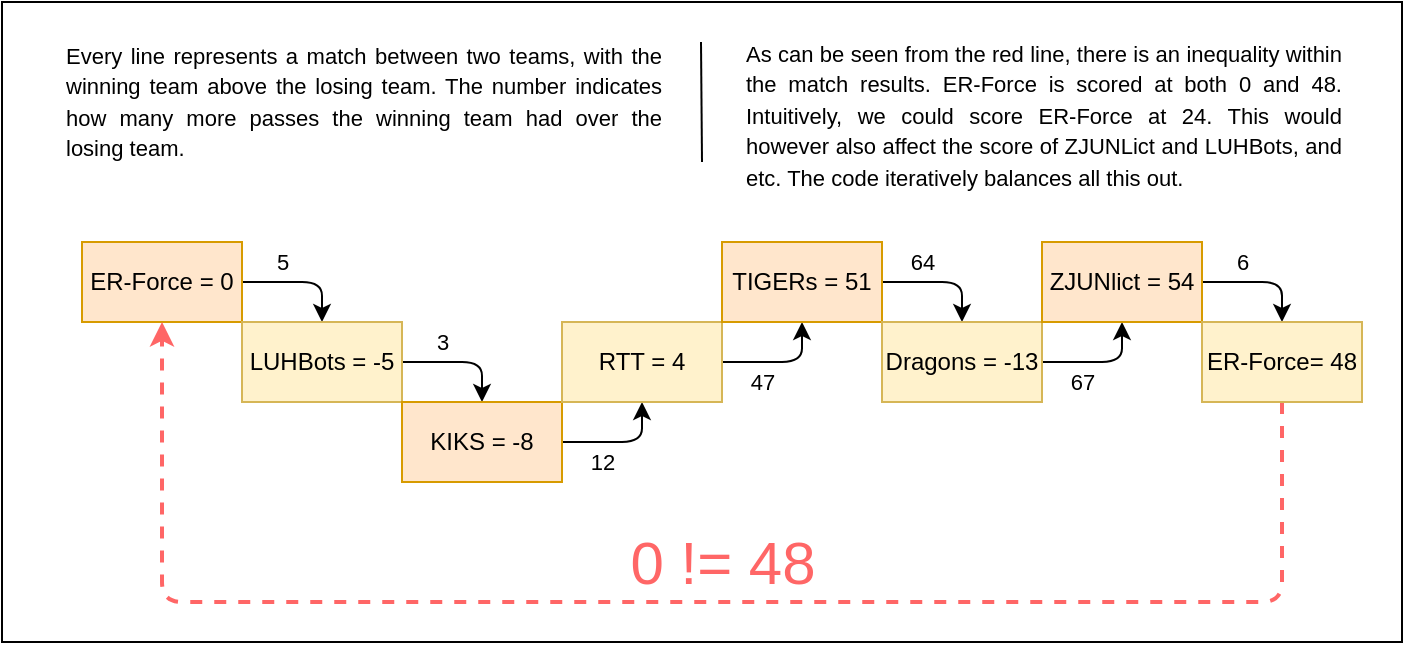 <mxfile>
    <diagram id="n3ivC1zX6Ycf6Me1RKbi" name="Page-1">
        <mxGraphModel dx="1119" dy="826" grid="1" gridSize="10" guides="1" tooltips="1" connect="1" arrows="1" fold="1" page="1" pageScale="1" pageWidth="827" pageHeight="1169" math="0" shadow="0">
            <root>
                <mxCell id="0"/>
                <mxCell id="1" parent="0"/>
                <mxCell id="42" value="" style="rounded=0;whiteSpace=wrap;html=1;fontSize=30;fontColor=#FF6666;" parent="1" vertex="1">
                    <mxGeometry width="700" height="320" as="geometry"/>
                </mxCell>
                <mxCell id="29" value="5" style="html=1;exitX=1;exitY=0.5;exitDx=0;exitDy=0;entryX=0.5;entryY=0;entryDx=0;entryDy=0;elbow=vertical;" parent="1" source="18" target="19" edge="1">
                    <mxGeometry x="-0.333" y="10" relative="1" as="geometry">
                        <Array as="points">
                            <mxPoint x="160" y="140"/>
                        </Array>
                        <mxPoint as="offset"/>
                    </mxGeometry>
                </mxCell>
                <mxCell id="18" value="ER-Force = 0" style="text;html=1;align=center;verticalAlign=middle;whiteSpace=wrap;rounded=0;fillColor=#ffe6cc;strokeColor=#d79b00;" parent="1" vertex="1">
                    <mxGeometry x="40" y="120" width="80" height="40" as="geometry"/>
                </mxCell>
                <mxCell id="30" value="3" style="edgeStyle=none;html=1;exitX=1;exitY=0.5;exitDx=0;exitDy=0;entryX=0.5;entryY=0;entryDx=0;entryDy=0;elbow=vertical;" parent="1" source="19" target="20" edge="1">
                    <mxGeometry x="-0.333" y="10" relative="1" as="geometry">
                        <Array as="points">
                            <mxPoint x="240" y="180"/>
                        </Array>
                        <mxPoint as="offset"/>
                    </mxGeometry>
                </mxCell>
                <mxCell id="19" value="LUHBots = -5" style="text;html=1;strokeColor=#d6b656;fillColor=#fff2cc;align=center;verticalAlign=middle;whiteSpace=wrap;rounded=0;" parent="1" vertex="1">
                    <mxGeometry x="120" y="160" width="80" height="40" as="geometry"/>
                </mxCell>
                <mxCell id="32" value="12" style="edgeStyle=none;html=1;exitX=1;exitY=0.5;exitDx=0;exitDy=0;entryX=0.5;entryY=1;entryDx=0;entryDy=0;elbow=vertical;" parent="1" source="20" target="31" edge="1">
                    <mxGeometry x="-0.333" y="-10" relative="1" as="geometry">
                        <Array as="points">
                            <mxPoint x="320" y="220"/>
                        </Array>
                        <mxPoint as="offset"/>
                    </mxGeometry>
                </mxCell>
                <mxCell id="20" value="KIKS = -8" style="text;html=1;strokeColor=#d79b00;fillColor=#ffe6cc;align=center;verticalAlign=middle;whiteSpace=wrap;rounded=0;" parent="1" vertex="1">
                    <mxGeometry x="200" y="200" width="80" height="40" as="geometry"/>
                </mxCell>
                <mxCell id="34" value="47" style="edgeStyle=none;html=1;exitX=1;exitY=0.5;exitDx=0;exitDy=0;entryX=0.5;entryY=1;entryDx=0;entryDy=0;elbow=vertical;" parent="1" source="31" target="33" edge="1">
                    <mxGeometry x="-0.333" y="-10" relative="1" as="geometry">
                        <Array as="points">
                            <mxPoint x="400" y="180"/>
                        </Array>
                        <mxPoint as="offset"/>
                    </mxGeometry>
                </mxCell>
                <mxCell id="31" value="RTT = 4" style="text;html=1;strokeColor=#d6b656;fillColor=#fff2cc;align=center;verticalAlign=middle;whiteSpace=wrap;rounded=0;" parent="1" vertex="1">
                    <mxGeometry x="280" y="160" width="80" height="40" as="geometry"/>
                </mxCell>
                <mxCell id="36" value="64" style="edgeStyle=none;html=1;exitX=1;exitY=0.5;exitDx=0;exitDy=0;entryX=0.5;entryY=0;entryDx=0;entryDy=0;elbow=vertical;" parent="1" source="33" target="35" edge="1">
                    <mxGeometry x="-0.333" y="10" relative="1" as="geometry">
                        <Array as="points">
                            <mxPoint x="480" y="140"/>
                        </Array>
                        <mxPoint as="offset"/>
                    </mxGeometry>
                </mxCell>
                <mxCell id="33" value="TIGERs = 51" style="text;html=1;strokeColor=#d79b00;fillColor=#ffe6cc;align=center;verticalAlign=middle;whiteSpace=wrap;rounded=0;" parent="1" vertex="1">
                    <mxGeometry x="360" y="120" width="80" height="40" as="geometry"/>
                </mxCell>
                <mxCell id="38" value="67" style="edgeStyle=none;html=1;exitX=1;exitY=0.5;exitDx=0;exitDy=0;entryX=0.5;entryY=1;entryDx=0;entryDy=0;elbow=vertical;" parent="1" source="35" target="37" edge="1">
                    <mxGeometry x="-0.333" y="-10" relative="1" as="geometry">
                        <Array as="points">
                            <mxPoint x="560" y="180"/>
                        </Array>
                        <mxPoint as="offset"/>
                    </mxGeometry>
                </mxCell>
                <mxCell id="35" value="Dragons = -13" style="text;html=1;strokeColor=#d6b656;fillColor=#fff2cc;align=center;verticalAlign=middle;whiteSpace=wrap;rounded=0;" parent="1" vertex="1">
                    <mxGeometry x="440" y="160" width="80" height="40" as="geometry"/>
                </mxCell>
                <mxCell id="40" value="6" style="edgeStyle=none;html=1;exitX=1;exitY=0.5;exitDx=0;exitDy=0;entryX=0.5;entryY=0;entryDx=0;entryDy=0;elbow=vertical;" parent="1" source="37" target="39" edge="1">
                    <mxGeometry x="-0.333" y="10" relative="1" as="geometry">
                        <Array as="points">
                            <mxPoint x="640" y="140"/>
                        </Array>
                        <mxPoint as="offset"/>
                    </mxGeometry>
                </mxCell>
                <mxCell id="37" value="ZJUNlict = 54" style="text;html=1;strokeColor=#d79b00;fillColor=#ffe6cc;align=center;verticalAlign=middle;whiteSpace=wrap;rounded=0;" parent="1" vertex="1">
                    <mxGeometry x="520" y="120" width="80" height="40" as="geometry"/>
                </mxCell>
                <mxCell id="41" value="&lt;font color=&quot;#ff6666&quot; style=&quot;font-size: 30px;&quot;&gt;0 != 48&lt;/font&gt;" style="edgeStyle=none;html=1;exitX=0.5;exitY=1;exitDx=0;exitDy=0;entryX=0.5;entryY=1;entryDx=0;entryDy=0;elbow=vertical;strokeColor=#FF6666;strokeWidth=2;dashed=1;" parent="1" source="39" target="18" edge="1">
                    <mxGeometry x="-0.05" y="-20" relative="1" as="geometry">
                        <Array as="points">
                            <mxPoint x="640" y="300"/>
                            <mxPoint x="80" y="300"/>
                        </Array>
                        <mxPoint as="offset"/>
                    </mxGeometry>
                </mxCell>
                <mxCell id="39" value="ER-Force= 48" style="text;html=1;strokeColor=#d6b656;fillColor=#fff2cc;align=center;verticalAlign=middle;whiteSpace=wrap;rounded=0;" parent="1" vertex="1">
                    <mxGeometry x="600" y="160" width="80" height="40" as="geometry"/>
                </mxCell>
                <mxCell id="44" value="&lt;div style=&quot;text-align: justify; line-height: 140%;&quot;&gt;&lt;span style=&quot;background-color: initial;&quot;&gt;Every line represents a match between two teams, with the winning team above the losing team. The number indicates how many more passes the winning team had over the losing team.&lt;/span&gt;&lt;/div&gt;" style="text;strokeColor=none;fillColor=none;align=left;verticalAlign=middle;rounded=0;fontSize=11;fontColor=#000000;spacing=2;html=1;whiteSpace=wrap;" parent="1" vertex="1">
                    <mxGeometry x="30" y="20" width="300" height="60" as="geometry"/>
                </mxCell>
                <mxCell id="45" value="&lt;div style=&quot;text-align: justify; line-height: 140%;&quot;&gt;&lt;span style=&quot;background-color: initial;&quot;&gt;As can be seen from the red line, there is an inequality within the match results. ER-Force is scored at both 0 and 48. Intuitively, we could score ER-Force at 24. This would however also affect the score of ZJUNLict and LUHBots, and etc. The code iteratively balances all this out.&amp;nbsp;&lt;/span&gt;&lt;/div&gt;" style="text;strokeColor=none;fillColor=none;align=left;verticalAlign=middle;rounded=0;fontSize=11;fontColor=#000000;spacing=2;html=1;whiteSpace=wrap;" vertex="1" parent="1">
                    <mxGeometry x="370" y="27" width="300" height="60" as="geometry"/>
                </mxCell>
                <mxCell id="46" value="" style="endArrow=none;html=1;" edge="1" parent="1">
                    <mxGeometry width="50" height="50" relative="1" as="geometry">
                        <mxPoint x="350" y="80" as="sourcePoint"/>
                        <mxPoint x="349.5" y="20" as="targetPoint"/>
                    </mxGeometry>
                </mxCell>
            </root>
        </mxGraphModel>
    </diagram>
</mxfile>